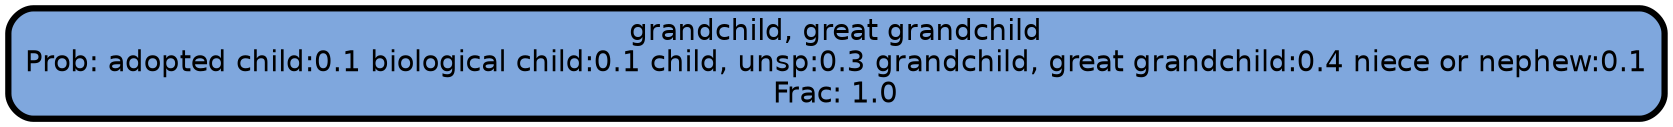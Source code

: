 graph Tree {
node [shape=box, style="filled, rounded",color="black",penwidth="3",fontcolor="black",                 fontname=helvetica] ;
graph [ranksep="0 equally", splines=straight,                 bgcolor=transparent, dpi=200] ;
edge [fontname=helvetica, color=black] ;
0 [label="grandchild, great grandchild
Prob: adopted child:0.1 biological child:0.1 child, unsp:0.3 grandchild, great grandchild:0.4 niece or nephew:0.1
Frac: 1.0", fillcolor="#7fa7dd"] ;
{rank = same;}}